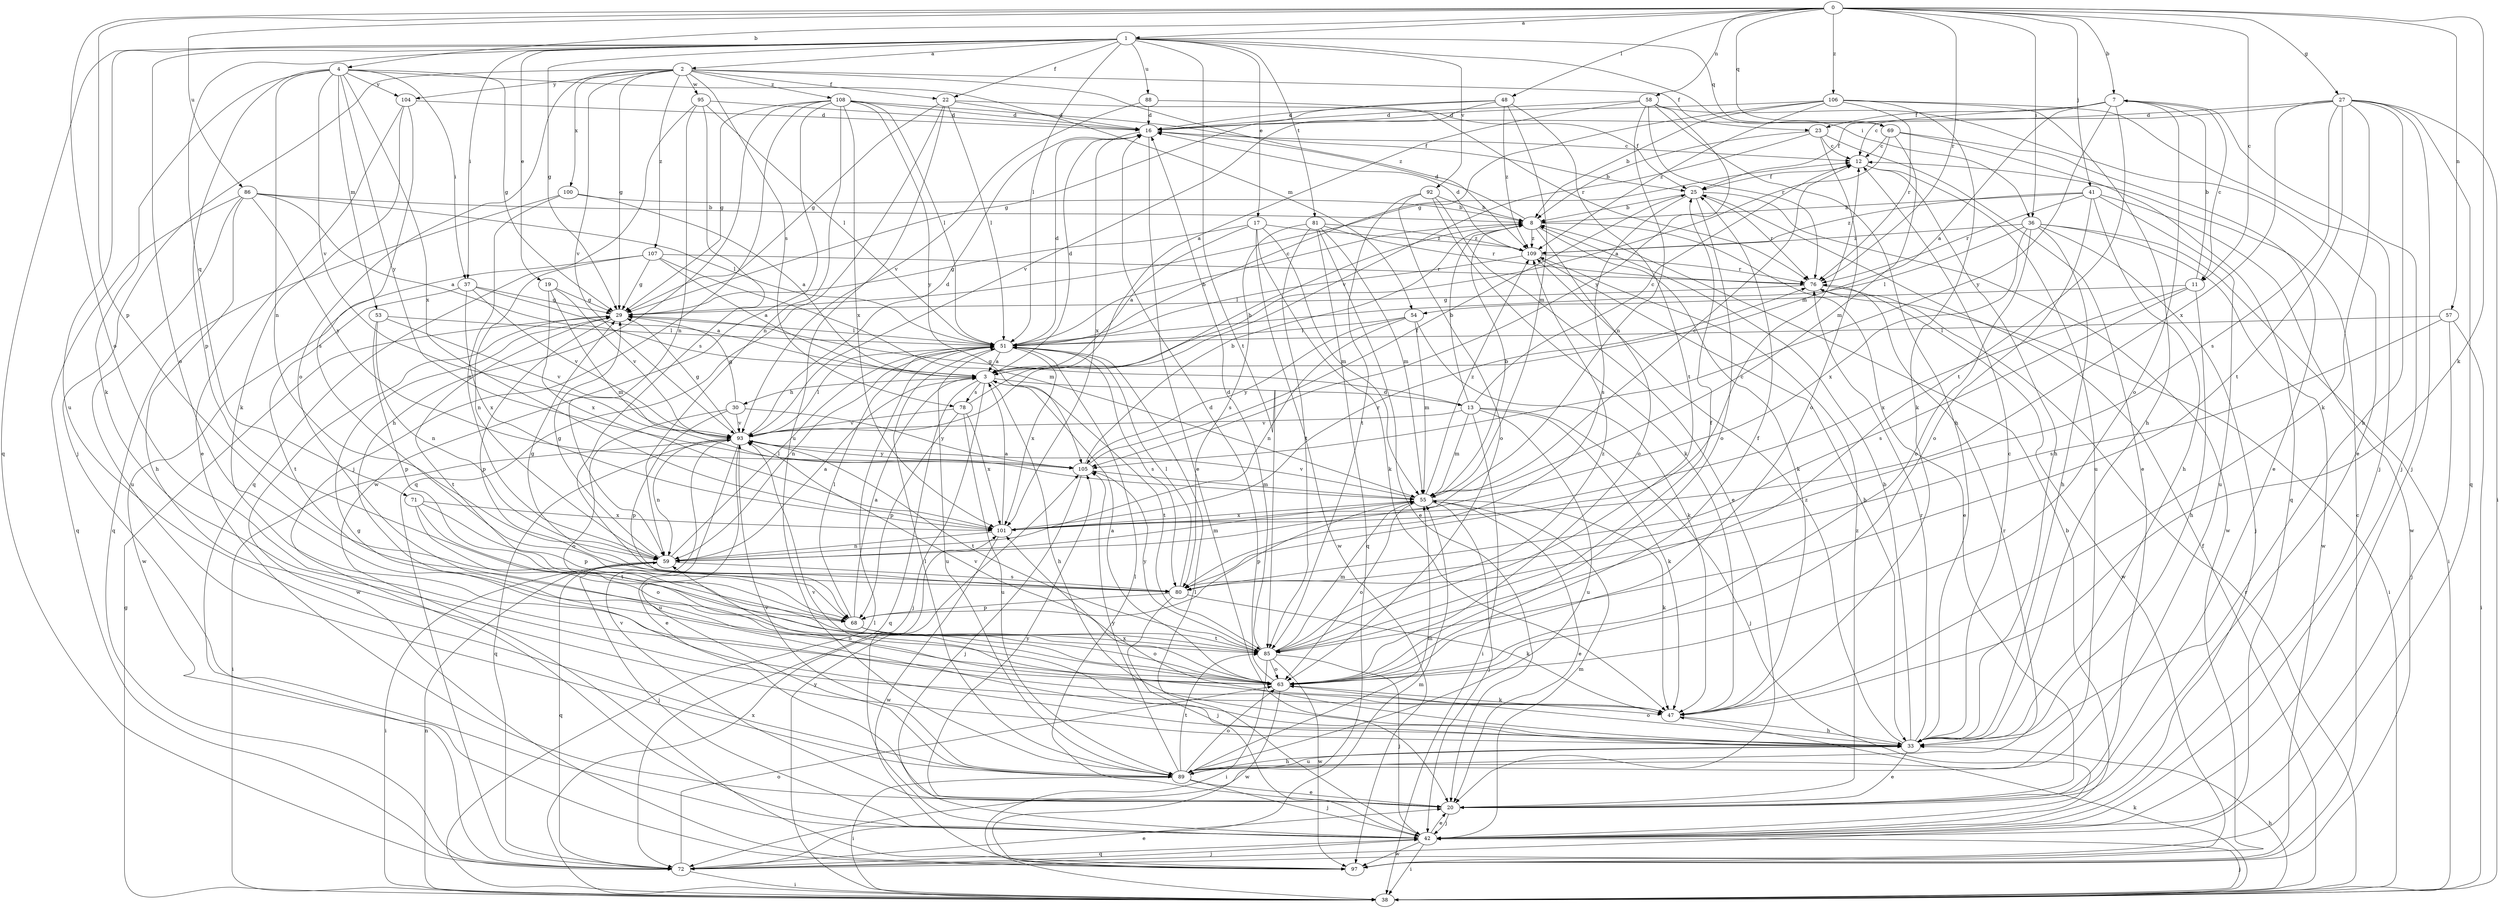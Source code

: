 strict digraph  {
0;
1;
2;
3;
4;
7;
8;
11;
12;
13;
16;
17;
19;
20;
22;
23;
25;
27;
29;
30;
33;
36;
37;
38;
41;
42;
47;
48;
51;
53;
54;
55;
57;
58;
59;
63;
68;
69;
71;
72;
76;
78;
80;
81;
85;
86;
88;
89;
92;
93;
95;
97;
100;
101;
104;
105;
106;
107;
108;
109;
0 -> 1  [label=a];
0 -> 4  [label=b];
0 -> 7  [label=b];
0 -> 11  [label=c];
0 -> 27  [label=g];
0 -> 36  [label=i];
0 -> 41  [label=j];
0 -> 47  [label=k];
0 -> 48  [label=l];
0 -> 57  [label=n];
0 -> 58  [label=n];
0 -> 63  [label=o];
0 -> 68  [label=p];
0 -> 69  [label=q];
0 -> 76  [label=r];
0 -> 86  [label=u];
0 -> 106  [label=z];
1 -> 2  [label=a];
1 -> 17  [label=e];
1 -> 19  [label=e];
1 -> 22  [label=f];
1 -> 29  [label=g];
1 -> 36  [label=i];
1 -> 37  [label=i];
1 -> 51  [label=l];
1 -> 63  [label=o];
1 -> 69  [label=q];
1 -> 71  [label=q];
1 -> 72  [label=q];
1 -> 81  [label=t];
1 -> 85  [label=t];
1 -> 88  [label=u];
1 -> 89  [label=u];
1 -> 92  [label=v];
2 -> 22  [label=f];
2 -> 23  [label=f];
2 -> 29  [label=g];
2 -> 42  [label=j];
2 -> 63  [label=o];
2 -> 78  [label=s];
2 -> 93  [label=v];
2 -> 95  [label=w];
2 -> 100  [label=x];
2 -> 104  [label=y];
2 -> 107  [label=z];
2 -> 108  [label=z];
2 -> 109  [label=z];
3 -> 13  [label=d];
3 -> 16  [label=d];
3 -> 30  [label=h];
3 -> 33  [label=h];
3 -> 42  [label=j];
3 -> 72  [label=q];
3 -> 78  [label=s];
3 -> 85  [label=t];
4 -> 29  [label=g];
4 -> 37  [label=i];
4 -> 47  [label=k];
4 -> 53  [label=m];
4 -> 54  [label=m];
4 -> 59  [label=n];
4 -> 68  [label=p];
4 -> 93  [label=v];
4 -> 101  [label=x];
4 -> 104  [label=y];
4 -> 105  [label=y];
7 -> 3  [label=a];
7 -> 11  [label=c];
7 -> 12  [label=c];
7 -> 23  [label=f];
7 -> 42  [label=j];
7 -> 63  [label=o];
7 -> 85  [label=t];
7 -> 105  [label=y];
8 -> 16  [label=d];
8 -> 20  [label=e];
8 -> 47  [label=k];
8 -> 63  [label=o];
8 -> 109  [label=z];
11 -> 7  [label=b];
11 -> 33  [label=h];
11 -> 54  [label=m];
11 -> 80  [label=s];
11 -> 101  [label=x];
12 -> 25  [label=f];
12 -> 33  [label=h];
12 -> 89  [label=u];
13 -> 8  [label=b];
13 -> 12  [label=c];
13 -> 29  [label=g];
13 -> 38  [label=i];
13 -> 42  [label=j];
13 -> 47  [label=k];
13 -> 55  [label=m];
13 -> 89  [label=u];
13 -> 93  [label=v];
16 -> 12  [label=c];
16 -> 20  [label=e];
16 -> 101  [label=x];
17 -> 3  [label=a];
17 -> 29  [label=g];
17 -> 47  [label=k];
17 -> 55  [label=m];
17 -> 97  [label=w];
17 -> 109  [label=z];
19 -> 29  [label=g];
19 -> 55  [label=m];
19 -> 93  [label=v];
19 -> 101  [label=x];
20 -> 42  [label=j];
20 -> 51  [label=l];
20 -> 93  [label=v];
20 -> 105  [label=y];
20 -> 109  [label=z];
22 -> 16  [label=d];
22 -> 29  [label=g];
22 -> 51  [label=l];
22 -> 72  [label=q];
22 -> 76  [label=r];
22 -> 89  [label=u];
23 -> 8  [label=b];
23 -> 12  [label=c];
23 -> 20  [label=e];
23 -> 63  [label=o];
23 -> 93  [label=v];
25 -> 8  [label=b];
25 -> 63  [label=o];
25 -> 76  [label=r];
25 -> 80  [label=s];
25 -> 97  [label=w];
27 -> 16  [label=d];
27 -> 25  [label=f];
27 -> 33  [label=h];
27 -> 38  [label=i];
27 -> 42  [label=j];
27 -> 47  [label=k];
27 -> 72  [label=q];
27 -> 80  [label=s];
27 -> 85  [label=t];
27 -> 101  [label=x];
29 -> 51  [label=l];
29 -> 68  [label=p];
29 -> 85  [label=t];
29 -> 97  [label=w];
30 -> 29  [label=g];
30 -> 63  [label=o];
30 -> 68  [label=p];
30 -> 93  [label=v];
30 -> 105  [label=y];
33 -> 8  [label=b];
33 -> 12  [label=c];
33 -> 20  [label=e];
33 -> 29  [label=g];
33 -> 63  [label=o];
33 -> 76  [label=r];
33 -> 89  [label=u];
33 -> 93  [label=v];
33 -> 101  [label=x];
33 -> 109  [label=z];
36 -> 33  [label=h];
36 -> 38  [label=i];
36 -> 42  [label=j];
36 -> 51  [label=l];
36 -> 63  [label=o];
36 -> 97  [label=w];
36 -> 101  [label=x];
36 -> 109  [label=z];
37 -> 3  [label=a];
37 -> 29  [label=g];
37 -> 85  [label=t];
37 -> 93  [label=v];
37 -> 101  [label=x];
38 -> 25  [label=f];
38 -> 29  [label=g];
38 -> 33  [label=h];
38 -> 42  [label=j];
38 -> 47  [label=k];
38 -> 51  [label=l];
38 -> 59  [label=n];
38 -> 76  [label=r];
38 -> 101  [label=x];
38 -> 105  [label=y];
41 -> 8  [label=b];
41 -> 33  [label=h];
41 -> 63  [label=o];
41 -> 76  [label=r];
41 -> 89  [label=u];
41 -> 97  [label=w];
41 -> 109  [label=z];
42 -> 8  [label=b];
42 -> 20  [label=e];
42 -> 38  [label=i];
42 -> 51  [label=l];
42 -> 55  [label=m];
42 -> 72  [label=q];
42 -> 97  [label=w];
47 -> 33  [label=h];
47 -> 59  [label=n];
48 -> 16  [label=d];
48 -> 29  [label=g];
48 -> 55  [label=m];
48 -> 85  [label=t];
48 -> 93  [label=v];
48 -> 109  [label=z];
51 -> 3  [label=a];
51 -> 8  [label=b];
51 -> 12  [label=c];
51 -> 16  [label=d];
51 -> 59  [label=n];
51 -> 80  [label=s];
51 -> 89  [label=u];
51 -> 101  [label=x];
53 -> 51  [label=l];
53 -> 59  [label=n];
53 -> 68  [label=p];
53 -> 93  [label=v];
54 -> 47  [label=k];
54 -> 51  [label=l];
54 -> 55  [label=m];
54 -> 59  [label=n];
54 -> 105  [label=y];
55 -> 8  [label=b];
55 -> 12  [label=c];
55 -> 20  [label=e];
55 -> 42  [label=j];
55 -> 47  [label=k];
55 -> 63  [label=o];
55 -> 68  [label=p];
55 -> 93  [label=v];
55 -> 101  [label=x];
55 -> 109  [label=z];
57 -> 38  [label=i];
57 -> 42  [label=j];
57 -> 51  [label=l];
57 -> 80  [label=s];
58 -> 3  [label=a];
58 -> 16  [label=d];
58 -> 20  [label=e];
58 -> 33  [label=h];
58 -> 59  [label=n];
58 -> 76  [label=r];
58 -> 105  [label=y];
59 -> 3  [label=a];
59 -> 29  [label=g];
59 -> 38  [label=i];
59 -> 42  [label=j];
59 -> 51  [label=l];
59 -> 55  [label=m];
59 -> 72  [label=q];
59 -> 80  [label=s];
63 -> 3  [label=a];
63 -> 16  [label=d];
63 -> 25  [label=f];
63 -> 47  [label=k];
63 -> 93  [label=v];
63 -> 97  [label=w];
68 -> 3  [label=a];
68 -> 51  [label=l];
68 -> 63  [label=o];
68 -> 85  [label=t];
69 -> 3  [label=a];
69 -> 12  [label=c];
69 -> 20  [label=e];
69 -> 55  [label=m];
69 -> 72  [label=q];
71 -> 63  [label=o];
71 -> 68  [label=p];
71 -> 85  [label=t];
71 -> 101  [label=x];
72 -> 20  [label=e];
72 -> 38  [label=i];
72 -> 42  [label=j];
72 -> 55  [label=m];
72 -> 63  [label=o];
76 -> 29  [label=g];
76 -> 38  [label=i];
76 -> 97  [label=w];
78 -> 8  [label=b];
78 -> 68  [label=p];
78 -> 89  [label=u];
78 -> 93  [label=v];
78 -> 101  [label=x];
80 -> 12  [label=c];
80 -> 29  [label=g];
80 -> 42  [label=j];
80 -> 47  [label=k];
80 -> 51  [label=l];
80 -> 68  [label=p];
81 -> 20  [label=e];
81 -> 55  [label=m];
81 -> 72  [label=q];
81 -> 76  [label=r];
81 -> 80  [label=s];
81 -> 85  [label=t];
81 -> 109  [label=z];
85 -> 16  [label=d];
85 -> 25  [label=f];
85 -> 38  [label=i];
85 -> 42  [label=j];
85 -> 55  [label=m];
85 -> 63  [label=o];
85 -> 97  [label=w];
85 -> 105  [label=y];
85 -> 109  [label=z];
86 -> 3  [label=a];
86 -> 8  [label=b];
86 -> 33  [label=h];
86 -> 51  [label=l];
86 -> 72  [label=q];
86 -> 89  [label=u];
86 -> 105  [label=y];
88 -> 16  [label=d];
88 -> 25  [label=f];
88 -> 93  [label=v];
89 -> 20  [label=e];
89 -> 33  [label=h];
89 -> 38  [label=i];
89 -> 42  [label=j];
89 -> 51  [label=l];
89 -> 55  [label=m];
89 -> 63  [label=o];
89 -> 76  [label=r];
89 -> 85  [label=t];
89 -> 93  [label=v];
89 -> 105  [label=y];
92 -> 8  [label=b];
92 -> 20  [label=e];
92 -> 47  [label=k];
92 -> 63  [label=o];
92 -> 85  [label=t];
93 -> 16  [label=d];
93 -> 20  [label=e];
93 -> 29  [label=g];
93 -> 38  [label=i];
93 -> 51  [label=l];
93 -> 59  [label=n];
93 -> 72  [label=q];
93 -> 85  [label=t];
93 -> 89  [label=u];
93 -> 105  [label=y];
95 -> 16  [label=d];
95 -> 51  [label=l];
95 -> 59  [label=n];
95 -> 72  [label=q];
95 -> 80  [label=s];
97 -> 12  [label=c];
100 -> 3  [label=a];
100 -> 8  [label=b];
100 -> 59  [label=n];
100 -> 72  [label=q];
101 -> 3  [label=a];
101 -> 59  [label=n];
101 -> 76  [label=r];
101 -> 97  [label=w];
104 -> 16  [label=d];
104 -> 20  [label=e];
104 -> 47  [label=k];
104 -> 80  [label=s];
105 -> 8  [label=b];
105 -> 25  [label=f];
105 -> 42  [label=j];
105 -> 55  [label=m];
106 -> 8  [label=b];
106 -> 16  [label=d];
106 -> 29  [label=g];
106 -> 33  [label=h];
106 -> 42  [label=j];
106 -> 47  [label=k];
106 -> 76  [label=r];
106 -> 109  [label=z];
107 -> 3  [label=a];
107 -> 29  [label=g];
107 -> 55  [label=m];
107 -> 59  [label=n];
107 -> 76  [label=r];
107 -> 97  [label=w];
108 -> 16  [label=d];
108 -> 25  [label=f];
108 -> 29  [label=g];
108 -> 33  [label=h];
108 -> 42  [label=j];
108 -> 51  [label=l];
108 -> 59  [label=n];
108 -> 97  [label=w];
108 -> 101  [label=x];
108 -> 105  [label=y];
109 -> 16  [label=d];
109 -> 33  [label=h];
109 -> 51  [label=l];
109 -> 76  [label=r];
}
